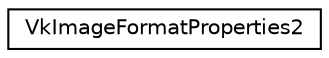 digraph "Graphical Class Hierarchy"
{
 // LATEX_PDF_SIZE
  edge [fontname="Helvetica",fontsize="10",labelfontname="Helvetica",labelfontsize="10"];
  node [fontname="Helvetica",fontsize="10",shape=record];
  rankdir="LR";
  Node0 [label="VkImageFormatProperties2",height=0.2,width=0.4,color="black", fillcolor="white", style="filled",URL="$structVkImageFormatProperties2.html",tooltip=" "];
}
